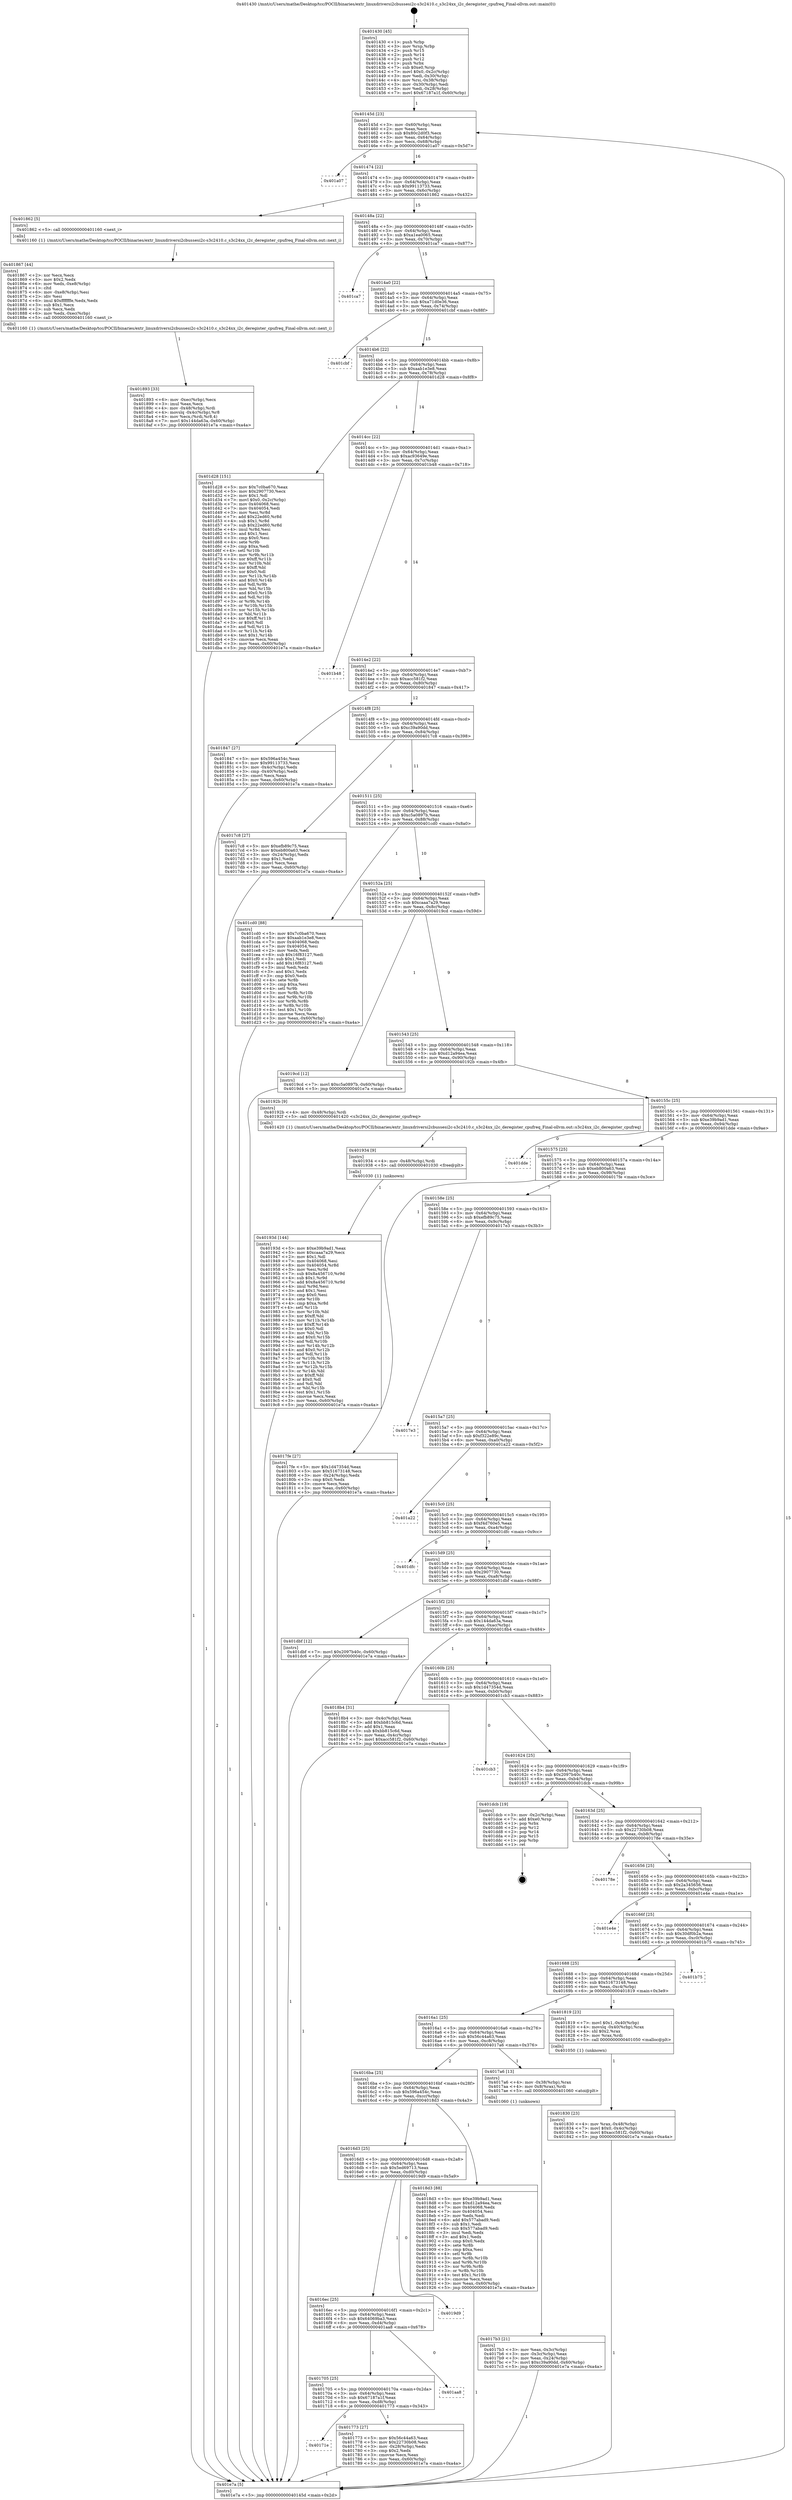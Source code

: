 digraph "0x401430" {
  label = "0x401430 (/mnt/c/Users/mathe/Desktop/tcc/POCII/binaries/extr_linuxdriversi2cbussesi2c-s3c2410.c_s3c24xx_i2c_deregister_cpufreq_Final-ollvm.out::main(0))"
  labelloc = "t"
  node[shape=record]

  Entry [label="",width=0.3,height=0.3,shape=circle,fillcolor=black,style=filled]
  "0x40145d" [label="{
     0x40145d [23]\l
     | [instrs]\l
     &nbsp;&nbsp;0x40145d \<+3\>: mov -0x60(%rbp),%eax\l
     &nbsp;&nbsp;0x401460 \<+2\>: mov %eax,%ecx\l
     &nbsp;&nbsp;0x401462 \<+6\>: sub $0x80c2d0f3,%ecx\l
     &nbsp;&nbsp;0x401468 \<+3\>: mov %eax,-0x64(%rbp)\l
     &nbsp;&nbsp;0x40146b \<+3\>: mov %ecx,-0x68(%rbp)\l
     &nbsp;&nbsp;0x40146e \<+6\>: je 0000000000401a07 \<main+0x5d7\>\l
  }"]
  "0x401a07" [label="{
     0x401a07\l
  }", style=dashed]
  "0x401474" [label="{
     0x401474 [22]\l
     | [instrs]\l
     &nbsp;&nbsp;0x401474 \<+5\>: jmp 0000000000401479 \<main+0x49\>\l
     &nbsp;&nbsp;0x401479 \<+3\>: mov -0x64(%rbp),%eax\l
     &nbsp;&nbsp;0x40147c \<+5\>: sub $0x99113733,%eax\l
     &nbsp;&nbsp;0x401481 \<+3\>: mov %eax,-0x6c(%rbp)\l
     &nbsp;&nbsp;0x401484 \<+6\>: je 0000000000401862 \<main+0x432\>\l
  }"]
  Exit [label="",width=0.3,height=0.3,shape=circle,fillcolor=black,style=filled,peripheries=2]
  "0x401862" [label="{
     0x401862 [5]\l
     | [instrs]\l
     &nbsp;&nbsp;0x401862 \<+5\>: call 0000000000401160 \<next_i\>\l
     | [calls]\l
     &nbsp;&nbsp;0x401160 \{1\} (/mnt/c/Users/mathe/Desktop/tcc/POCII/binaries/extr_linuxdriversi2cbussesi2c-s3c2410.c_s3c24xx_i2c_deregister_cpufreq_Final-ollvm.out::next_i)\l
  }"]
  "0x40148a" [label="{
     0x40148a [22]\l
     | [instrs]\l
     &nbsp;&nbsp;0x40148a \<+5\>: jmp 000000000040148f \<main+0x5f\>\l
     &nbsp;&nbsp;0x40148f \<+3\>: mov -0x64(%rbp),%eax\l
     &nbsp;&nbsp;0x401492 \<+5\>: sub $0xa1ea0065,%eax\l
     &nbsp;&nbsp;0x401497 \<+3\>: mov %eax,-0x70(%rbp)\l
     &nbsp;&nbsp;0x40149a \<+6\>: je 0000000000401ca7 \<main+0x877\>\l
  }"]
  "0x40193d" [label="{
     0x40193d [144]\l
     | [instrs]\l
     &nbsp;&nbsp;0x40193d \<+5\>: mov $0xe39b9ad1,%eax\l
     &nbsp;&nbsp;0x401942 \<+5\>: mov $0xcaaa7a29,%ecx\l
     &nbsp;&nbsp;0x401947 \<+2\>: mov $0x1,%dl\l
     &nbsp;&nbsp;0x401949 \<+7\>: mov 0x404068,%esi\l
     &nbsp;&nbsp;0x401950 \<+8\>: mov 0x404054,%r8d\l
     &nbsp;&nbsp;0x401958 \<+3\>: mov %esi,%r9d\l
     &nbsp;&nbsp;0x40195b \<+7\>: sub $0x8a456710,%r9d\l
     &nbsp;&nbsp;0x401962 \<+4\>: sub $0x1,%r9d\l
     &nbsp;&nbsp;0x401966 \<+7\>: add $0x8a456710,%r9d\l
     &nbsp;&nbsp;0x40196d \<+4\>: imul %r9d,%esi\l
     &nbsp;&nbsp;0x401971 \<+3\>: and $0x1,%esi\l
     &nbsp;&nbsp;0x401974 \<+3\>: cmp $0x0,%esi\l
     &nbsp;&nbsp;0x401977 \<+4\>: sete %r10b\l
     &nbsp;&nbsp;0x40197b \<+4\>: cmp $0xa,%r8d\l
     &nbsp;&nbsp;0x40197f \<+4\>: setl %r11b\l
     &nbsp;&nbsp;0x401983 \<+3\>: mov %r10b,%bl\l
     &nbsp;&nbsp;0x401986 \<+3\>: xor $0xff,%bl\l
     &nbsp;&nbsp;0x401989 \<+3\>: mov %r11b,%r14b\l
     &nbsp;&nbsp;0x40198c \<+4\>: xor $0xff,%r14b\l
     &nbsp;&nbsp;0x401990 \<+3\>: xor $0x0,%dl\l
     &nbsp;&nbsp;0x401993 \<+3\>: mov %bl,%r15b\l
     &nbsp;&nbsp;0x401996 \<+4\>: and $0x0,%r15b\l
     &nbsp;&nbsp;0x40199a \<+3\>: and %dl,%r10b\l
     &nbsp;&nbsp;0x40199d \<+3\>: mov %r14b,%r12b\l
     &nbsp;&nbsp;0x4019a0 \<+4\>: and $0x0,%r12b\l
     &nbsp;&nbsp;0x4019a4 \<+3\>: and %dl,%r11b\l
     &nbsp;&nbsp;0x4019a7 \<+3\>: or %r10b,%r15b\l
     &nbsp;&nbsp;0x4019aa \<+3\>: or %r11b,%r12b\l
     &nbsp;&nbsp;0x4019ad \<+3\>: xor %r12b,%r15b\l
     &nbsp;&nbsp;0x4019b0 \<+3\>: or %r14b,%bl\l
     &nbsp;&nbsp;0x4019b3 \<+3\>: xor $0xff,%bl\l
     &nbsp;&nbsp;0x4019b6 \<+3\>: or $0x0,%dl\l
     &nbsp;&nbsp;0x4019b9 \<+2\>: and %dl,%bl\l
     &nbsp;&nbsp;0x4019bb \<+3\>: or %bl,%r15b\l
     &nbsp;&nbsp;0x4019be \<+4\>: test $0x1,%r15b\l
     &nbsp;&nbsp;0x4019c2 \<+3\>: cmovne %ecx,%eax\l
     &nbsp;&nbsp;0x4019c5 \<+3\>: mov %eax,-0x60(%rbp)\l
     &nbsp;&nbsp;0x4019c8 \<+5\>: jmp 0000000000401e7a \<main+0xa4a\>\l
  }"]
  "0x401ca7" [label="{
     0x401ca7\l
  }", style=dashed]
  "0x4014a0" [label="{
     0x4014a0 [22]\l
     | [instrs]\l
     &nbsp;&nbsp;0x4014a0 \<+5\>: jmp 00000000004014a5 \<main+0x75\>\l
     &nbsp;&nbsp;0x4014a5 \<+3\>: mov -0x64(%rbp),%eax\l
     &nbsp;&nbsp;0x4014a8 \<+5\>: sub $0xa71d0e36,%eax\l
     &nbsp;&nbsp;0x4014ad \<+3\>: mov %eax,-0x74(%rbp)\l
     &nbsp;&nbsp;0x4014b0 \<+6\>: je 0000000000401cbf \<main+0x88f\>\l
  }"]
  "0x401934" [label="{
     0x401934 [9]\l
     | [instrs]\l
     &nbsp;&nbsp;0x401934 \<+4\>: mov -0x48(%rbp),%rdi\l
     &nbsp;&nbsp;0x401938 \<+5\>: call 0000000000401030 \<free@plt\>\l
     | [calls]\l
     &nbsp;&nbsp;0x401030 \{1\} (unknown)\l
  }"]
  "0x401cbf" [label="{
     0x401cbf\l
  }", style=dashed]
  "0x4014b6" [label="{
     0x4014b6 [22]\l
     | [instrs]\l
     &nbsp;&nbsp;0x4014b6 \<+5\>: jmp 00000000004014bb \<main+0x8b\>\l
     &nbsp;&nbsp;0x4014bb \<+3\>: mov -0x64(%rbp),%eax\l
     &nbsp;&nbsp;0x4014be \<+5\>: sub $0xaab1e3e8,%eax\l
     &nbsp;&nbsp;0x4014c3 \<+3\>: mov %eax,-0x78(%rbp)\l
     &nbsp;&nbsp;0x4014c6 \<+6\>: je 0000000000401d28 \<main+0x8f8\>\l
  }"]
  "0x401893" [label="{
     0x401893 [33]\l
     | [instrs]\l
     &nbsp;&nbsp;0x401893 \<+6\>: mov -0xec(%rbp),%ecx\l
     &nbsp;&nbsp;0x401899 \<+3\>: imul %eax,%ecx\l
     &nbsp;&nbsp;0x40189c \<+4\>: mov -0x48(%rbp),%rdi\l
     &nbsp;&nbsp;0x4018a0 \<+4\>: movslq -0x4c(%rbp),%r8\l
     &nbsp;&nbsp;0x4018a4 \<+4\>: mov %ecx,(%rdi,%r8,4)\l
     &nbsp;&nbsp;0x4018a8 \<+7\>: movl $0x144da63a,-0x60(%rbp)\l
     &nbsp;&nbsp;0x4018af \<+5\>: jmp 0000000000401e7a \<main+0xa4a\>\l
  }"]
  "0x401d28" [label="{
     0x401d28 [151]\l
     | [instrs]\l
     &nbsp;&nbsp;0x401d28 \<+5\>: mov $0x7c0ba670,%eax\l
     &nbsp;&nbsp;0x401d2d \<+5\>: mov $0x2907730,%ecx\l
     &nbsp;&nbsp;0x401d32 \<+2\>: mov $0x1,%dl\l
     &nbsp;&nbsp;0x401d34 \<+7\>: movl $0x0,-0x2c(%rbp)\l
     &nbsp;&nbsp;0x401d3b \<+7\>: mov 0x404068,%esi\l
     &nbsp;&nbsp;0x401d42 \<+7\>: mov 0x404054,%edi\l
     &nbsp;&nbsp;0x401d49 \<+3\>: mov %esi,%r8d\l
     &nbsp;&nbsp;0x401d4c \<+7\>: add $0x22ed60,%r8d\l
     &nbsp;&nbsp;0x401d53 \<+4\>: sub $0x1,%r8d\l
     &nbsp;&nbsp;0x401d57 \<+7\>: sub $0x22ed60,%r8d\l
     &nbsp;&nbsp;0x401d5e \<+4\>: imul %r8d,%esi\l
     &nbsp;&nbsp;0x401d62 \<+3\>: and $0x1,%esi\l
     &nbsp;&nbsp;0x401d65 \<+3\>: cmp $0x0,%esi\l
     &nbsp;&nbsp;0x401d68 \<+4\>: sete %r9b\l
     &nbsp;&nbsp;0x401d6c \<+3\>: cmp $0xa,%edi\l
     &nbsp;&nbsp;0x401d6f \<+4\>: setl %r10b\l
     &nbsp;&nbsp;0x401d73 \<+3\>: mov %r9b,%r11b\l
     &nbsp;&nbsp;0x401d76 \<+4\>: xor $0xff,%r11b\l
     &nbsp;&nbsp;0x401d7a \<+3\>: mov %r10b,%bl\l
     &nbsp;&nbsp;0x401d7d \<+3\>: xor $0xff,%bl\l
     &nbsp;&nbsp;0x401d80 \<+3\>: xor $0x0,%dl\l
     &nbsp;&nbsp;0x401d83 \<+3\>: mov %r11b,%r14b\l
     &nbsp;&nbsp;0x401d86 \<+4\>: and $0x0,%r14b\l
     &nbsp;&nbsp;0x401d8a \<+3\>: and %dl,%r9b\l
     &nbsp;&nbsp;0x401d8d \<+3\>: mov %bl,%r15b\l
     &nbsp;&nbsp;0x401d90 \<+4\>: and $0x0,%r15b\l
     &nbsp;&nbsp;0x401d94 \<+3\>: and %dl,%r10b\l
     &nbsp;&nbsp;0x401d97 \<+3\>: or %r9b,%r14b\l
     &nbsp;&nbsp;0x401d9a \<+3\>: or %r10b,%r15b\l
     &nbsp;&nbsp;0x401d9d \<+3\>: xor %r15b,%r14b\l
     &nbsp;&nbsp;0x401da0 \<+3\>: or %bl,%r11b\l
     &nbsp;&nbsp;0x401da3 \<+4\>: xor $0xff,%r11b\l
     &nbsp;&nbsp;0x401da7 \<+3\>: or $0x0,%dl\l
     &nbsp;&nbsp;0x401daa \<+3\>: and %dl,%r11b\l
     &nbsp;&nbsp;0x401dad \<+3\>: or %r11b,%r14b\l
     &nbsp;&nbsp;0x401db0 \<+4\>: test $0x1,%r14b\l
     &nbsp;&nbsp;0x401db4 \<+3\>: cmovne %ecx,%eax\l
     &nbsp;&nbsp;0x401db7 \<+3\>: mov %eax,-0x60(%rbp)\l
     &nbsp;&nbsp;0x401dba \<+5\>: jmp 0000000000401e7a \<main+0xa4a\>\l
  }"]
  "0x4014cc" [label="{
     0x4014cc [22]\l
     | [instrs]\l
     &nbsp;&nbsp;0x4014cc \<+5\>: jmp 00000000004014d1 \<main+0xa1\>\l
     &nbsp;&nbsp;0x4014d1 \<+3\>: mov -0x64(%rbp),%eax\l
     &nbsp;&nbsp;0x4014d4 \<+5\>: sub $0xac93649e,%eax\l
     &nbsp;&nbsp;0x4014d9 \<+3\>: mov %eax,-0x7c(%rbp)\l
     &nbsp;&nbsp;0x4014dc \<+6\>: je 0000000000401b48 \<main+0x718\>\l
  }"]
  "0x401867" [label="{
     0x401867 [44]\l
     | [instrs]\l
     &nbsp;&nbsp;0x401867 \<+2\>: xor %ecx,%ecx\l
     &nbsp;&nbsp;0x401869 \<+5\>: mov $0x2,%edx\l
     &nbsp;&nbsp;0x40186e \<+6\>: mov %edx,-0xe8(%rbp)\l
     &nbsp;&nbsp;0x401874 \<+1\>: cltd\l
     &nbsp;&nbsp;0x401875 \<+6\>: mov -0xe8(%rbp),%esi\l
     &nbsp;&nbsp;0x40187b \<+2\>: idiv %esi\l
     &nbsp;&nbsp;0x40187d \<+6\>: imul $0xfffffffe,%edx,%edx\l
     &nbsp;&nbsp;0x401883 \<+3\>: sub $0x1,%ecx\l
     &nbsp;&nbsp;0x401886 \<+2\>: sub %ecx,%edx\l
     &nbsp;&nbsp;0x401888 \<+6\>: mov %edx,-0xec(%rbp)\l
     &nbsp;&nbsp;0x40188e \<+5\>: call 0000000000401160 \<next_i\>\l
     | [calls]\l
     &nbsp;&nbsp;0x401160 \{1\} (/mnt/c/Users/mathe/Desktop/tcc/POCII/binaries/extr_linuxdriversi2cbussesi2c-s3c2410.c_s3c24xx_i2c_deregister_cpufreq_Final-ollvm.out::next_i)\l
  }"]
  "0x401b48" [label="{
     0x401b48\l
  }", style=dashed]
  "0x4014e2" [label="{
     0x4014e2 [22]\l
     | [instrs]\l
     &nbsp;&nbsp;0x4014e2 \<+5\>: jmp 00000000004014e7 \<main+0xb7\>\l
     &nbsp;&nbsp;0x4014e7 \<+3\>: mov -0x64(%rbp),%eax\l
     &nbsp;&nbsp;0x4014ea \<+5\>: sub $0xacc581f2,%eax\l
     &nbsp;&nbsp;0x4014ef \<+3\>: mov %eax,-0x80(%rbp)\l
     &nbsp;&nbsp;0x4014f2 \<+6\>: je 0000000000401847 \<main+0x417\>\l
  }"]
  "0x401830" [label="{
     0x401830 [23]\l
     | [instrs]\l
     &nbsp;&nbsp;0x401830 \<+4\>: mov %rax,-0x48(%rbp)\l
     &nbsp;&nbsp;0x401834 \<+7\>: movl $0x0,-0x4c(%rbp)\l
     &nbsp;&nbsp;0x40183b \<+7\>: movl $0xacc581f2,-0x60(%rbp)\l
     &nbsp;&nbsp;0x401842 \<+5\>: jmp 0000000000401e7a \<main+0xa4a\>\l
  }"]
  "0x401847" [label="{
     0x401847 [27]\l
     | [instrs]\l
     &nbsp;&nbsp;0x401847 \<+5\>: mov $0x596a454c,%eax\l
     &nbsp;&nbsp;0x40184c \<+5\>: mov $0x99113733,%ecx\l
     &nbsp;&nbsp;0x401851 \<+3\>: mov -0x4c(%rbp),%edx\l
     &nbsp;&nbsp;0x401854 \<+3\>: cmp -0x40(%rbp),%edx\l
     &nbsp;&nbsp;0x401857 \<+3\>: cmovl %ecx,%eax\l
     &nbsp;&nbsp;0x40185a \<+3\>: mov %eax,-0x60(%rbp)\l
     &nbsp;&nbsp;0x40185d \<+5\>: jmp 0000000000401e7a \<main+0xa4a\>\l
  }"]
  "0x4014f8" [label="{
     0x4014f8 [25]\l
     | [instrs]\l
     &nbsp;&nbsp;0x4014f8 \<+5\>: jmp 00000000004014fd \<main+0xcd\>\l
     &nbsp;&nbsp;0x4014fd \<+3\>: mov -0x64(%rbp),%eax\l
     &nbsp;&nbsp;0x401500 \<+5\>: sub $0xc39a90dd,%eax\l
     &nbsp;&nbsp;0x401505 \<+6\>: mov %eax,-0x84(%rbp)\l
     &nbsp;&nbsp;0x40150b \<+6\>: je 00000000004017c8 \<main+0x398\>\l
  }"]
  "0x4017b3" [label="{
     0x4017b3 [21]\l
     | [instrs]\l
     &nbsp;&nbsp;0x4017b3 \<+3\>: mov %eax,-0x3c(%rbp)\l
     &nbsp;&nbsp;0x4017b6 \<+3\>: mov -0x3c(%rbp),%eax\l
     &nbsp;&nbsp;0x4017b9 \<+3\>: mov %eax,-0x24(%rbp)\l
     &nbsp;&nbsp;0x4017bc \<+7\>: movl $0xc39a90dd,-0x60(%rbp)\l
     &nbsp;&nbsp;0x4017c3 \<+5\>: jmp 0000000000401e7a \<main+0xa4a\>\l
  }"]
  "0x4017c8" [label="{
     0x4017c8 [27]\l
     | [instrs]\l
     &nbsp;&nbsp;0x4017c8 \<+5\>: mov $0xefb89c75,%eax\l
     &nbsp;&nbsp;0x4017cd \<+5\>: mov $0xeb800a63,%ecx\l
     &nbsp;&nbsp;0x4017d2 \<+3\>: mov -0x24(%rbp),%edx\l
     &nbsp;&nbsp;0x4017d5 \<+3\>: cmp $0x1,%edx\l
     &nbsp;&nbsp;0x4017d8 \<+3\>: cmovl %ecx,%eax\l
     &nbsp;&nbsp;0x4017db \<+3\>: mov %eax,-0x60(%rbp)\l
     &nbsp;&nbsp;0x4017de \<+5\>: jmp 0000000000401e7a \<main+0xa4a\>\l
  }"]
  "0x401511" [label="{
     0x401511 [25]\l
     | [instrs]\l
     &nbsp;&nbsp;0x401511 \<+5\>: jmp 0000000000401516 \<main+0xe6\>\l
     &nbsp;&nbsp;0x401516 \<+3\>: mov -0x64(%rbp),%eax\l
     &nbsp;&nbsp;0x401519 \<+5\>: sub $0xc5a0897b,%eax\l
     &nbsp;&nbsp;0x40151e \<+6\>: mov %eax,-0x88(%rbp)\l
     &nbsp;&nbsp;0x401524 \<+6\>: je 0000000000401cd0 \<main+0x8a0\>\l
  }"]
  "0x401430" [label="{
     0x401430 [45]\l
     | [instrs]\l
     &nbsp;&nbsp;0x401430 \<+1\>: push %rbp\l
     &nbsp;&nbsp;0x401431 \<+3\>: mov %rsp,%rbp\l
     &nbsp;&nbsp;0x401434 \<+2\>: push %r15\l
     &nbsp;&nbsp;0x401436 \<+2\>: push %r14\l
     &nbsp;&nbsp;0x401438 \<+2\>: push %r12\l
     &nbsp;&nbsp;0x40143a \<+1\>: push %rbx\l
     &nbsp;&nbsp;0x40143b \<+7\>: sub $0xe0,%rsp\l
     &nbsp;&nbsp;0x401442 \<+7\>: movl $0x0,-0x2c(%rbp)\l
     &nbsp;&nbsp;0x401449 \<+3\>: mov %edi,-0x30(%rbp)\l
     &nbsp;&nbsp;0x40144c \<+4\>: mov %rsi,-0x38(%rbp)\l
     &nbsp;&nbsp;0x401450 \<+3\>: mov -0x30(%rbp),%edi\l
     &nbsp;&nbsp;0x401453 \<+3\>: mov %edi,-0x28(%rbp)\l
     &nbsp;&nbsp;0x401456 \<+7\>: movl $0x67187a1f,-0x60(%rbp)\l
  }"]
  "0x401cd0" [label="{
     0x401cd0 [88]\l
     | [instrs]\l
     &nbsp;&nbsp;0x401cd0 \<+5\>: mov $0x7c0ba670,%eax\l
     &nbsp;&nbsp;0x401cd5 \<+5\>: mov $0xaab1e3e8,%ecx\l
     &nbsp;&nbsp;0x401cda \<+7\>: mov 0x404068,%edx\l
     &nbsp;&nbsp;0x401ce1 \<+7\>: mov 0x404054,%esi\l
     &nbsp;&nbsp;0x401ce8 \<+2\>: mov %edx,%edi\l
     &nbsp;&nbsp;0x401cea \<+6\>: sub $0x16f83127,%edi\l
     &nbsp;&nbsp;0x401cf0 \<+3\>: sub $0x1,%edi\l
     &nbsp;&nbsp;0x401cf3 \<+6\>: add $0x16f83127,%edi\l
     &nbsp;&nbsp;0x401cf9 \<+3\>: imul %edi,%edx\l
     &nbsp;&nbsp;0x401cfc \<+3\>: and $0x1,%edx\l
     &nbsp;&nbsp;0x401cff \<+3\>: cmp $0x0,%edx\l
     &nbsp;&nbsp;0x401d02 \<+4\>: sete %r8b\l
     &nbsp;&nbsp;0x401d06 \<+3\>: cmp $0xa,%esi\l
     &nbsp;&nbsp;0x401d09 \<+4\>: setl %r9b\l
     &nbsp;&nbsp;0x401d0d \<+3\>: mov %r8b,%r10b\l
     &nbsp;&nbsp;0x401d10 \<+3\>: and %r9b,%r10b\l
     &nbsp;&nbsp;0x401d13 \<+3\>: xor %r9b,%r8b\l
     &nbsp;&nbsp;0x401d16 \<+3\>: or %r8b,%r10b\l
     &nbsp;&nbsp;0x401d19 \<+4\>: test $0x1,%r10b\l
     &nbsp;&nbsp;0x401d1d \<+3\>: cmovne %ecx,%eax\l
     &nbsp;&nbsp;0x401d20 \<+3\>: mov %eax,-0x60(%rbp)\l
     &nbsp;&nbsp;0x401d23 \<+5\>: jmp 0000000000401e7a \<main+0xa4a\>\l
  }"]
  "0x40152a" [label="{
     0x40152a [25]\l
     | [instrs]\l
     &nbsp;&nbsp;0x40152a \<+5\>: jmp 000000000040152f \<main+0xff\>\l
     &nbsp;&nbsp;0x40152f \<+3\>: mov -0x64(%rbp),%eax\l
     &nbsp;&nbsp;0x401532 \<+5\>: sub $0xcaaa7a29,%eax\l
     &nbsp;&nbsp;0x401537 \<+6\>: mov %eax,-0x8c(%rbp)\l
     &nbsp;&nbsp;0x40153d \<+6\>: je 00000000004019cd \<main+0x59d\>\l
  }"]
  "0x401e7a" [label="{
     0x401e7a [5]\l
     | [instrs]\l
     &nbsp;&nbsp;0x401e7a \<+5\>: jmp 000000000040145d \<main+0x2d\>\l
  }"]
  "0x4019cd" [label="{
     0x4019cd [12]\l
     | [instrs]\l
     &nbsp;&nbsp;0x4019cd \<+7\>: movl $0xc5a0897b,-0x60(%rbp)\l
     &nbsp;&nbsp;0x4019d4 \<+5\>: jmp 0000000000401e7a \<main+0xa4a\>\l
  }"]
  "0x401543" [label="{
     0x401543 [25]\l
     | [instrs]\l
     &nbsp;&nbsp;0x401543 \<+5\>: jmp 0000000000401548 \<main+0x118\>\l
     &nbsp;&nbsp;0x401548 \<+3\>: mov -0x64(%rbp),%eax\l
     &nbsp;&nbsp;0x40154b \<+5\>: sub $0xd12a94ea,%eax\l
     &nbsp;&nbsp;0x401550 \<+6\>: mov %eax,-0x90(%rbp)\l
     &nbsp;&nbsp;0x401556 \<+6\>: je 000000000040192b \<main+0x4fb\>\l
  }"]
  "0x40171e" [label="{
     0x40171e\l
  }", style=dashed]
  "0x40192b" [label="{
     0x40192b [9]\l
     | [instrs]\l
     &nbsp;&nbsp;0x40192b \<+4\>: mov -0x48(%rbp),%rdi\l
     &nbsp;&nbsp;0x40192f \<+5\>: call 0000000000401420 \<s3c24xx_i2c_deregister_cpufreq\>\l
     | [calls]\l
     &nbsp;&nbsp;0x401420 \{1\} (/mnt/c/Users/mathe/Desktop/tcc/POCII/binaries/extr_linuxdriversi2cbussesi2c-s3c2410.c_s3c24xx_i2c_deregister_cpufreq_Final-ollvm.out::s3c24xx_i2c_deregister_cpufreq)\l
  }"]
  "0x40155c" [label="{
     0x40155c [25]\l
     | [instrs]\l
     &nbsp;&nbsp;0x40155c \<+5\>: jmp 0000000000401561 \<main+0x131\>\l
     &nbsp;&nbsp;0x401561 \<+3\>: mov -0x64(%rbp),%eax\l
     &nbsp;&nbsp;0x401564 \<+5\>: sub $0xe39b9ad1,%eax\l
     &nbsp;&nbsp;0x401569 \<+6\>: mov %eax,-0x94(%rbp)\l
     &nbsp;&nbsp;0x40156f \<+6\>: je 0000000000401dde \<main+0x9ae\>\l
  }"]
  "0x401773" [label="{
     0x401773 [27]\l
     | [instrs]\l
     &nbsp;&nbsp;0x401773 \<+5\>: mov $0x56c44a63,%eax\l
     &nbsp;&nbsp;0x401778 \<+5\>: mov $0x22730b08,%ecx\l
     &nbsp;&nbsp;0x40177d \<+3\>: mov -0x28(%rbp),%edx\l
     &nbsp;&nbsp;0x401780 \<+3\>: cmp $0x2,%edx\l
     &nbsp;&nbsp;0x401783 \<+3\>: cmovne %ecx,%eax\l
     &nbsp;&nbsp;0x401786 \<+3\>: mov %eax,-0x60(%rbp)\l
     &nbsp;&nbsp;0x401789 \<+5\>: jmp 0000000000401e7a \<main+0xa4a\>\l
  }"]
  "0x401dde" [label="{
     0x401dde\l
  }", style=dashed]
  "0x401575" [label="{
     0x401575 [25]\l
     | [instrs]\l
     &nbsp;&nbsp;0x401575 \<+5\>: jmp 000000000040157a \<main+0x14a\>\l
     &nbsp;&nbsp;0x40157a \<+3\>: mov -0x64(%rbp),%eax\l
     &nbsp;&nbsp;0x40157d \<+5\>: sub $0xeb800a63,%eax\l
     &nbsp;&nbsp;0x401582 \<+6\>: mov %eax,-0x98(%rbp)\l
     &nbsp;&nbsp;0x401588 \<+6\>: je 00000000004017fe \<main+0x3ce\>\l
  }"]
  "0x401705" [label="{
     0x401705 [25]\l
     | [instrs]\l
     &nbsp;&nbsp;0x401705 \<+5\>: jmp 000000000040170a \<main+0x2da\>\l
     &nbsp;&nbsp;0x40170a \<+3\>: mov -0x64(%rbp),%eax\l
     &nbsp;&nbsp;0x40170d \<+5\>: sub $0x67187a1f,%eax\l
     &nbsp;&nbsp;0x401712 \<+6\>: mov %eax,-0xd8(%rbp)\l
     &nbsp;&nbsp;0x401718 \<+6\>: je 0000000000401773 \<main+0x343\>\l
  }"]
  "0x4017fe" [label="{
     0x4017fe [27]\l
     | [instrs]\l
     &nbsp;&nbsp;0x4017fe \<+5\>: mov $0x1d47354d,%eax\l
     &nbsp;&nbsp;0x401803 \<+5\>: mov $0x51673148,%ecx\l
     &nbsp;&nbsp;0x401808 \<+3\>: mov -0x24(%rbp),%edx\l
     &nbsp;&nbsp;0x40180b \<+3\>: cmp $0x0,%edx\l
     &nbsp;&nbsp;0x40180e \<+3\>: cmove %ecx,%eax\l
     &nbsp;&nbsp;0x401811 \<+3\>: mov %eax,-0x60(%rbp)\l
     &nbsp;&nbsp;0x401814 \<+5\>: jmp 0000000000401e7a \<main+0xa4a\>\l
  }"]
  "0x40158e" [label="{
     0x40158e [25]\l
     | [instrs]\l
     &nbsp;&nbsp;0x40158e \<+5\>: jmp 0000000000401593 \<main+0x163\>\l
     &nbsp;&nbsp;0x401593 \<+3\>: mov -0x64(%rbp),%eax\l
     &nbsp;&nbsp;0x401596 \<+5\>: sub $0xefb89c75,%eax\l
     &nbsp;&nbsp;0x40159b \<+6\>: mov %eax,-0x9c(%rbp)\l
     &nbsp;&nbsp;0x4015a1 \<+6\>: je 00000000004017e3 \<main+0x3b3\>\l
  }"]
  "0x401aa8" [label="{
     0x401aa8\l
  }", style=dashed]
  "0x4017e3" [label="{
     0x4017e3\l
  }", style=dashed]
  "0x4015a7" [label="{
     0x4015a7 [25]\l
     | [instrs]\l
     &nbsp;&nbsp;0x4015a7 \<+5\>: jmp 00000000004015ac \<main+0x17c\>\l
     &nbsp;&nbsp;0x4015ac \<+3\>: mov -0x64(%rbp),%eax\l
     &nbsp;&nbsp;0x4015af \<+5\>: sub $0xf322e89c,%eax\l
     &nbsp;&nbsp;0x4015b4 \<+6\>: mov %eax,-0xa0(%rbp)\l
     &nbsp;&nbsp;0x4015ba \<+6\>: je 0000000000401a22 \<main+0x5f2\>\l
  }"]
  "0x4016ec" [label="{
     0x4016ec [25]\l
     | [instrs]\l
     &nbsp;&nbsp;0x4016ec \<+5\>: jmp 00000000004016f1 \<main+0x2c1\>\l
     &nbsp;&nbsp;0x4016f1 \<+3\>: mov -0x64(%rbp),%eax\l
     &nbsp;&nbsp;0x4016f4 \<+5\>: sub $0x64069ba3,%eax\l
     &nbsp;&nbsp;0x4016f9 \<+6\>: mov %eax,-0xd4(%rbp)\l
     &nbsp;&nbsp;0x4016ff \<+6\>: je 0000000000401aa8 \<main+0x678\>\l
  }"]
  "0x401a22" [label="{
     0x401a22\l
  }", style=dashed]
  "0x4015c0" [label="{
     0x4015c0 [25]\l
     | [instrs]\l
     &nbsp;&nbsp;0x4015c0 \<+5\>: jmp 00000000004015c5 \<main+0x195\>\l
     &nbsp;&nbsp;0x4015c5 \<+3\>: mov -0x64(%rbp),%eax\l
     &nbsp;&nbsp;0x4015c8 \<+5\>: sub $0xf4d760e5,%eax\l
     &nbsp;&nbsp;0x4015cd \<+6\>: mov %eax,-0xa4(%rbp)\l
     &nbsp;&nbsp;0x4015d3 \<+6\>: je 0000000000401dfc \<main+0x9cc\>\l
  }"]
  "0x4019d9" [label="{
     0x4019d9\l
  }", style=dashed]
  "0x401dfc" [label="{
     0x401dfc\l
  }", style=dashed]
  "0x4015d9" [label="{
     0x4015d9 [25]\l
     | [instrs]\l
     &nbsp;&nbsp;0x4015d9 \<+5\>: jmp 00000000004015de \<main+0x1ae\>\l
     &nbsp;&nbsp;0x4015de \<+3\>: mov -0x64(%rbp),%eax\l
     &nbsp;&nbsp;0x4015e1 \<+5\>: sub $0x2907730,%eax\l
     &nbsp;&nbsp;0x4015e6 \<+6\>: mov %eax,-0xa8(%rbp)\l
     &nbsp;&nbsp;0x4015ec \<+6\>: je 0000000000401dbf \<main+0x98f\>\l
  }"]
  "0x4016d3" [label="{
     0x4016d3 [25]\l
     | [instrs]\l
     &nbsp;&nbsp;0x4016d3 \<+5\>: jmp 00000000004016d8 \<main+0x2a8\>\l
     &nbsp;&nbsp;0x4016d8 \<+3\>: mov -0x64(%rbp),%eax\l
     &nbsp;&nbsp;0x4016db \<+5\>: sub $0x5ed69713,%eax\l
     &nbsp;&nbsp;0x4016e0 \<+6\>: mov %eax,-0xd0(%rbp)\l
     &nbsp;&nbsp;0x4016e6 \<+6\>: je 00000000004019d9 \<main+0x5a9\>\l
  }"]
  "0x401dbf" [label="{
     0x401dbf [12]\l
     | [instrs]\l
     &nbsp;&nbsp;0x401dbf \<+7\>: movl $0x2097b40c,-0x60(%rbp)\l
     &nbsp;&nbsp;0x401dc6 \<+5\>: jmp 0000000000401e7a \<main+0xa4a\>\l
  }"]
  "0x4015f2" [label="{
     0x4015f2 [25]\l
     | [instrs]\l
     &nbsp;&nbsp;0x4015f2 \<+5\>: jmp 00000000004015f7 \<main+0x1c7\>\l
     &nbsp;&nbsp;0x4015f7 \<+3\>: mov -0x64(%rbp),%eax\l
     &nbsp;&nbsp;0x4015fa \<+5\>: sub $0x144da63a,%eax\l
     &nbsp;&nbsp;0x4015ff \<+6\>: mov %eax,-0xac(%rbp)\l
     &nbsp;&nbsp;0x401605 \<+6\>: je 00000000004018b4 \<main+0x484\>\l
  }"]
  "0x4018d3" [label="{
     0x4018d3 [88]\l
     | [instrs]\l
     &nbsp;&nbsp;0x4018d3 \<+5\>: mov $0xe39b9ad1,%eax\l
     &nbsp;&nbsp;0x4018d8 \<+5\>: mov $0xd12a94ea,%ecx\l
     &nbsp;&nbsp;0x4018dd \<+7\>: mov 0x404068,%edx\l
     &nbsp;&nbsp;0x4018e4 \<+7\>: mov 0x404054,%esi\l
     &nbsp;&nbsp;0x4018eb \<+2\>: mov %edx,%edi\l
     &nbsp;&nbsp;0x4018ed \<+6\>: add $0x577abad9,%edi\l
     &nbsp;&nbsp;0x4018f3 \<+3\>: sub $0x1,%edi\l
     &nbsp;&nbsp;0x4018f6 \<+6\>: sub $0x577abad9,%edi\l
     &nbsp;&nbsp;0x4018fc \<+3\>: imul %edi,%edx\l
     &nbsp;&nbsp;0x4018ff \<+3\>: and $0x1,%edx\l
     &nbsp;&nbsp;0x401902 \<+3\>: cmp $0x0,%edx\l
     &nbsp;&nbsp;0x401905 \<+4\>: sete %r8b\l
     &nbsp;&nbsp;0x401909 \<+3\>: cmp $0xa,%esi\l
     &nbsp;&nbsp;0x40190c \<+4\>: setl %r9b\l
     &nbsp;&nbsp;0x401910 \<+3\>: mov %r8b,%r10b\l
     &nbsp;&nbsp;0x401913 \<+3\>: and %r9b,%r10b\l
     &nbsp;&nbsp;0x401916 \<+3\>: xor %r9b,%r8b\l
     &nbsp;&nbsp;0x401919 \<+3\>: or %r8b,%r10b\l
     &nbsp;&nbsp;0x40191c \<+4\>: test $0x1,%r10b\l
     &nbsp;&nbsp;0x401920 \<+3\>: cmovne %ecx,%eax\l
     &nbsp;&nbsp;0x401923 \<+3\>: mov %eax,-0x60(%rbp)\l
     &nbsp;&nbsp;0x401926 \<+5\>: jmp 0000000000401e7a \<main+0xa4a\>\l
  }"]
  "0x4018b4" [label="{
     0x4018b4 [31]\l
     | [instrs]\l
     &nbsp;&nbsp;0x4018b4 \<+3\>: mov -0x4c(%rbp),%eax\l
     &nbsp;&nbsp;0x4018b7 \<+5\>: add $0xbb815c6d,%eax\l
     &nbsp;&nbsp;0x4018bc \<+3\>: add $0x1,%eax\l
     &nbsp;&nbsp;0x4018bf \<+5\>: sub $0xbb815c6d,%eax\l
     &nbsp;&nbsp;0x4018c4 \<+3\>: mov %eax,-0x4c(%rbp)\l
     &nbsp;&nbsp;0x4018c7 \<+7\>: movl $0xacc581f2,-0x60(%rbp)\l
     &nbsp;&nbsp;0x4018ce \<+5\>: jmp 0000000000401e7a \<main+0xa4a\>\l
  }"]
  "0x40160b" [label="{
     0x40160b [25]\l
     | [instrs]\l
     &nbsp;&nbsp;0x40160b \<+5\>: jmp 0000000000401610 \<main+0x1e0\>\l
     &nbsp;&nbsp;0x401610 \<+3\>: mov -0x64(%rbp),%eax\l
     &nbsp;&nbsp;0x401613 \<+5\>: sub $0x1d47354d,%eax\l
     &nbsp;&nbsp;0x401618 \<+6\>: mov %eax,-0xb0(%rbp)\l
     &nbsp;&nbsp;0x40161e \<+6\>: je 0000000000401cb3 \<main+0x883\>\l
  }"]
  "0x4016ba" [label="{
     0x4016ba [25]\l
     | [instrs]\l
     &nbsp;&nbsp;0x4016ba \<+5\>: jmp 00000000004016bf \<main+0x28f\>\l
     &nbsp;&nbsp;0x4016bf \<+3\>: mov -0x64(%rbp),%eax\l
     &nbsp;&nbsp;0x4016c2 \<+5\>: sub $0x596a454c,%eax\l
     &nbsp;&nbsp;0x4016c7 \<+6\>: mov %eax,-0xcc(%rbp)\l
     &nbsp;&nbsp;0x4016cd \<+6\>: je 00000000004018d3 \<main+0x4a3\>\l
  }"]
  "0x401cb3" [label="{
     0x401cb3\l
  }", style=dashed]
  "0x401624" [label="{
     0x401624 [25]\l
     | [instrs]\l
     &nbsp;&nbsp;0x401624 \<+5\>: jmp 0000000000401629 \<main+0x1f9\>\l
     &nbsp;&nbsp;0x401629 \<+3\>: mov -0x64(%rbp),%eax\l
     &nbsp;&nbsp;0x40162c \<+5\>: sub $0x2097b40c,%eax\l
     &nbsp;&nbsp;0x401631 \<+6\>: mov %eax,-0xb4(%rbp)\l
     &nbsp;&nbsp;0x401637 \<+6\>: je 0000000000401dcb \<main+0x99b\>\l
  }"]
  "0x4017a6" [label="{
     0x4017a6 [13]\l
     | [instrs]\l
     &nbsp;&nbsp;0x4017a6 \<+4\>: mov -0x38(%rbp),%rax\l
     &nbsp;&nbsp;0x4017aa \<+4\>: mov 0x8(%rax),%rdi\l
     &nbsp;&nbsp;0x4017ae \<+5\>: call 0000000000401060 \<atoi@plt\>\l
     | [calls]\l
     &nbsp;&nbsp;0x401060 \{1\} (unknown)\l
  }"]
  "0x401dcb" [label="{
     0x401dcb [19]\l
     | [instrs]\l
     &nbsp;&nbsp;0x401dcb \<+3\>: mov -0x2c(%rbp),%eax\l
     &nbsp;&nbsp;0x401dce \<+7\>: add $0xe0,%rsp\l
     &nbsp;&nbsp;0x401dd5 \<+1\>: pop %rbx\l
     &nbsp;&nbsp;0x401dd6 \<+2\>: pop %r12\l
     &nbsp;&nbsp;0x401dd8 \<+2\>: pop %r14\l
     &nbsp;&nbsp;0x401dda \<+2\>: pop %r15\l
     &nbsp;&nbsp;0x401ddc \<+1\>: pop %rbp\l
     &nbsp;&nbsp;0x401ddd \<+1\>: ret\l
  }"]
  "0x40163d" [label="{
     0x40163d [25]\l
     | [instrs]\l
     &nbsp;&nbsp;0x40163d \<+5\>: jmp 0000000000401642 \<main+0x212\>\l
     &nbsp;&nbsp;0x401642 \<+3\>: mov -0x64(%rbp),%eax\l
     &nbsp;&nbsp;0x401645 \<+5\>: sub $0x22730b08,%eax\l
     &nbsp;&nbsp;0x40164a \<+6\>: mov %eax,-0xb8(%rbp)\l
     &nbsp;&nbsp;0x401650 \<+6\>: je 000000000040178e \<main+0x35e\>\l
  }"]
  "0x4016a1" [label="{
     0x4016a1 [25]\l
     | [instrs]\l
     &nbsp;&nbsp;0x4016a1 \<+5\>: jmp 00000000004016a6 \<main+0x276\>\l
     &nbsp;&nbsp;0x4016a6 \<+3\>: mov -0x64(%rbp),%eax\l
     &nbsp;&nbsp;0x4016a9 \<+5\>: sub $0x56c44a63,%eax\l
     &nbsp;&nbsp;0x4016ae \<+6\>: mov %eax,-0xc8(%rbp)\l
     &nbsp;&nbsp;0x4016b4 \<+6\>: je 00000000004017a6 \<main+0x376\>\l
  }"]
  "0x40178e" [label="{
     0x40178e\l
  }", style=dashed]
  "0x401656" [label="{
     0x401656 [25]\l
     | [instrs]\l
     &nbsp;&nbsp;0x401656 \<+5\>: jmp 000000000040165b \<main+0x22b\>\l
     &nbsp;&nbsp;0x40165b \<+3\>: mov -0x64(%rbp),%eax\l
     &nbsp;&nbsp;0x40165e \<+5\>: sub $0x2a345656,%eax\l
     &nbsp;&nbsp;0x401663 \<+6\>: mov %eax,-0xbc(%rbp)\l
     &nbsp;&nbsp;0x401669 \<+6\>: je 0000000000401e4e \<main+0xa1e\>\l
  }"]
  "0x401819" [label="{
     0x401819 [23]\l
     | [instrs]\l
     &nbsp;&nbsp;0x401819 \<+7\>: movl $0x1,-0x40(%rbp)\l
     &nbsp;&nbsp;0x401820 \<+4\>: movslq -0x40(%rbp),%rax\l
     &nbsp;&nbsp;0x401824 \<+4\>: shl $0x2,%rax\l
     &nbsp;&nbsp;0x401828 \<+3\>: mov %rax,%rdi\l
     &nbsp;&nbsp;0x40182b \<+5\>: call 0000000000401050 \<malloc@plt\>\l
     | [calls]\l
     &nbsp;&nbsp;0x401050 \{1\} (unknown)\l
  }"]
  "0x401e4e" [label="{
     0x401e4e\l
  }", style=dashed]
  "0x40166f" [label="{
     0x40166f [25]\l
     | [instrs]\l
     &nbsp;&nbsp;0x40166f \<+5\>: jmp 0000000000401674 \<main+0x244\>\l
     &nbsp;&nbsp;0x401674 \<+3\>: mov -0x64(%rbp),%eax\l
     &nbsp;&nbsp;0x401677 \<+5\>: sub $0x30df0b2a,%eax\l
     &nbsp;&nbsp;0x40167c \<+6\>: mov %eax,-0xc0(%rbp)\l
     &nbsp;&nbsp;0x401682 \<+6\>: je 0000000000401b75 \<main+0x745\>\l
  }"]
  "0x401688" [label="{
     0x401688 [25]\l
     | [instrs]\l
     &nbsp;&nbsp;0x401688 \<+5\>: jmp 000000000040168d \<main+0x25d\>\l
     &nbsp;&nbsp;0x40168d \<+3\>: mov -0x64(%rbp),%eax\l
     &nbsp;&nbsp;0x401690 \<+5\>: sub $0x51673148,%eax\l
     &nbsp;&nbsp;0x401695 \<+6\>: mov %eax,-0xc4(%rbp)\l
     &nbsp;&nbsp;0x40169b \<+6\>: je 0000000000401819 \<main+0x3e9\>\l
  }"]
  "0x401b75" [label="{
     0x401b75\l
  }", style=dashed]
  Entry -> "0x401430" [label=" 1"]
  "0x40145d" -> "0x401a07" [label=" 0"]
  "0x40145d" -> "0x401474" [label=" 16"]
  "0x401dcb" -> Exit [label=" 1"]
  "0x401474" -> "0x401862" [label=" 1"]
  "0x401474" -> "0x40148a" [label=" 15"]
  "0x401dbf" -> "0x401e7a" [label=" 1"]
  "0x40148a" -> "0x401ca7" [label=" 0"]
  "0x40148a" -> "0x4014a0" [label=" 15"]
  "0x401d28" -> "0x401e7a" [label=" 1"]
  "0x4014a0" -> "0x401cbf" [label=" 0"]
  "0x4014a0" -> "0x4014b6" [label=" 15"]
  "0x401cd0" -> "0x401e7a" [label=" 1"]
  "0x4014b6" -> "0x401d28" [label=" 1"]
  "0x4014b6" -> "0x4014cc" [label=" 14"]
  "0x4019cd" -> "0x401e7a" [label=" 1"]
  "0x4014cc" -> "0x401b48" [label=" 0"]
  "0x4014cc" -> "0x4014e2" [label=" 14"]
  "0x40193d" -> "0x401e7a" [label=" 1"]
  "0x4014e2" -> "0x401847" [label=" 2"]
  "0x4014e2" -> "0x4014f8" [label=" 12"]
  "0x401934" -> "0x40193d" [label=" 1"]
  "0x4014f8" -> "0x4017c8" [label=" 1"]
  "0x4014f8" -> "0x401511" [label=" 11"]
  "0x40192b" -> "0x401934" [label=" 1"]
  "0x401511" -> "0x401cd0" [label=" 1"]
  "0x401511" -> "0x40152a" [label=" 10"]
  "0x4018d3" -> "0x401e7a" [label=" 1"]
  "0x40152a" -> "0x4019cd" [label=" 1"]
  "0x40152a" -> "0x401543" [label=" 9"]
  "0x4018b4" -> "0x401e7a" [label=" 1"]
  "0x401543" -> "0x40192b" [label=" 1"]
  "0x401543" -> "0x40155c" [label=" 8"]
  "0x401893" -> "0x401e7a" [label=" 1"]
  "0x40155c" -> "0x401dde" [label=" 0"]
  "0x40155c" -> "0x401575" [label=" 8"]
  "0x401867" -> "0x401893" [label=" 1"]
  "0x401575" -> "0x4017fe" [label=" 1"]
  "0x401575" -> "0x40158e" [label=" 7"]
  "0x401847" -> "0x401e7a" [label=" 2"]
  "0x40158e" -> "0x4017e3" [label=" 0"]
  "0x40158e" -> "0x4015a7" [label=" 7"]
  "0x401830" -> "0x401e7a" [label=" 1"]
  "0x4015a7" -> "0x401a22" [label=" 0"]
  "0x4015a7" -> "0x4015c0" [label=" 7"]
  "0x4017fe" -> "0x401e7a" [label=" 1"]
  "0x4015c0" -> "0x401dfc" [label=" 0"]
  "0x4015c0" -> "0x4015d9" [label=" 7"]
  "0x4017c8" -> "0x401e7a" [label=" 1"]
  "0x4015d9" -> "0x401dbf" [label=" 1"]
  "0x4015d9" -> "0x4015f2" [label=" 6"]
  "0x4017a6" -> "0x4017b3" [label=" 1"]
  "0x4015f2" -> "0x4018b4" [label=" 1"]
  "0x4015f2" -> "0x40160b" [label=" 5"]
  "0x401e7a" -> "0x40145d" [label=" 15"]
  "0x40160b" -> "0x401cb3" [label=" 0"]
  "0x40160b" -> "0x401624" [label=" 5"]
  "0x401773" -> "0x401e7a" [label=" 1"]
  "0x401624" -> "0x401dcb" [label=" 1"]
  "0x401624" -> "0x40163d" [label=" 4"]
  "0x401705" -> "0x40171e" [label=" 0"]
  "0x40163d" -> "0x40178e" [label=" 0"]
  "0x40163d" -> "0x401656" [label=" 4"]
  "0x401862" -> "0x401867" [label=" 1"]
  "0x401656" -> "0x401e4e" [label=" 0"]
  "0x401656" -> "0x40166f" [label=" 4"]
  "0x4016ec" -> "0x401705" [label=" 1"]
  "0x40166f" -> "0x401b75" [label=" 0"]
  "0x40166f" -> "0x401688" [label=" 4"]
  "0x4016ec" -> "0x401aa8" [label=" 0"]
  "0x401688" -> "0x401819" [label=" 1"]
  "0x401688" -> "0x4016a1" [label=" 3"]
  "0x401705" -> "0x401773" [label=" 1"]
  "0x4016a1" -> "0x4017a6" [label=" 1"]
  "0x4016a1" -> "0x4016ba" [label=" 2"]
  "0x401430" -> "0x40145d" [label=" 1"]
  "0x4016ba" -> "0x4018d3" [label=" 1"]
  "0x4016ba" -> "0x4016d3" [label=" 1"]
  "0x4017b3" -> "0x401e7a" [label=" 1"]
  "0x4016d3" -> "0x4019d9" [label=" 0"]
  "0x4016d3" -> "0x4016ec" [label=" 1"]
  "0x401819" -> "0x401830" [label=" 1"]
}
